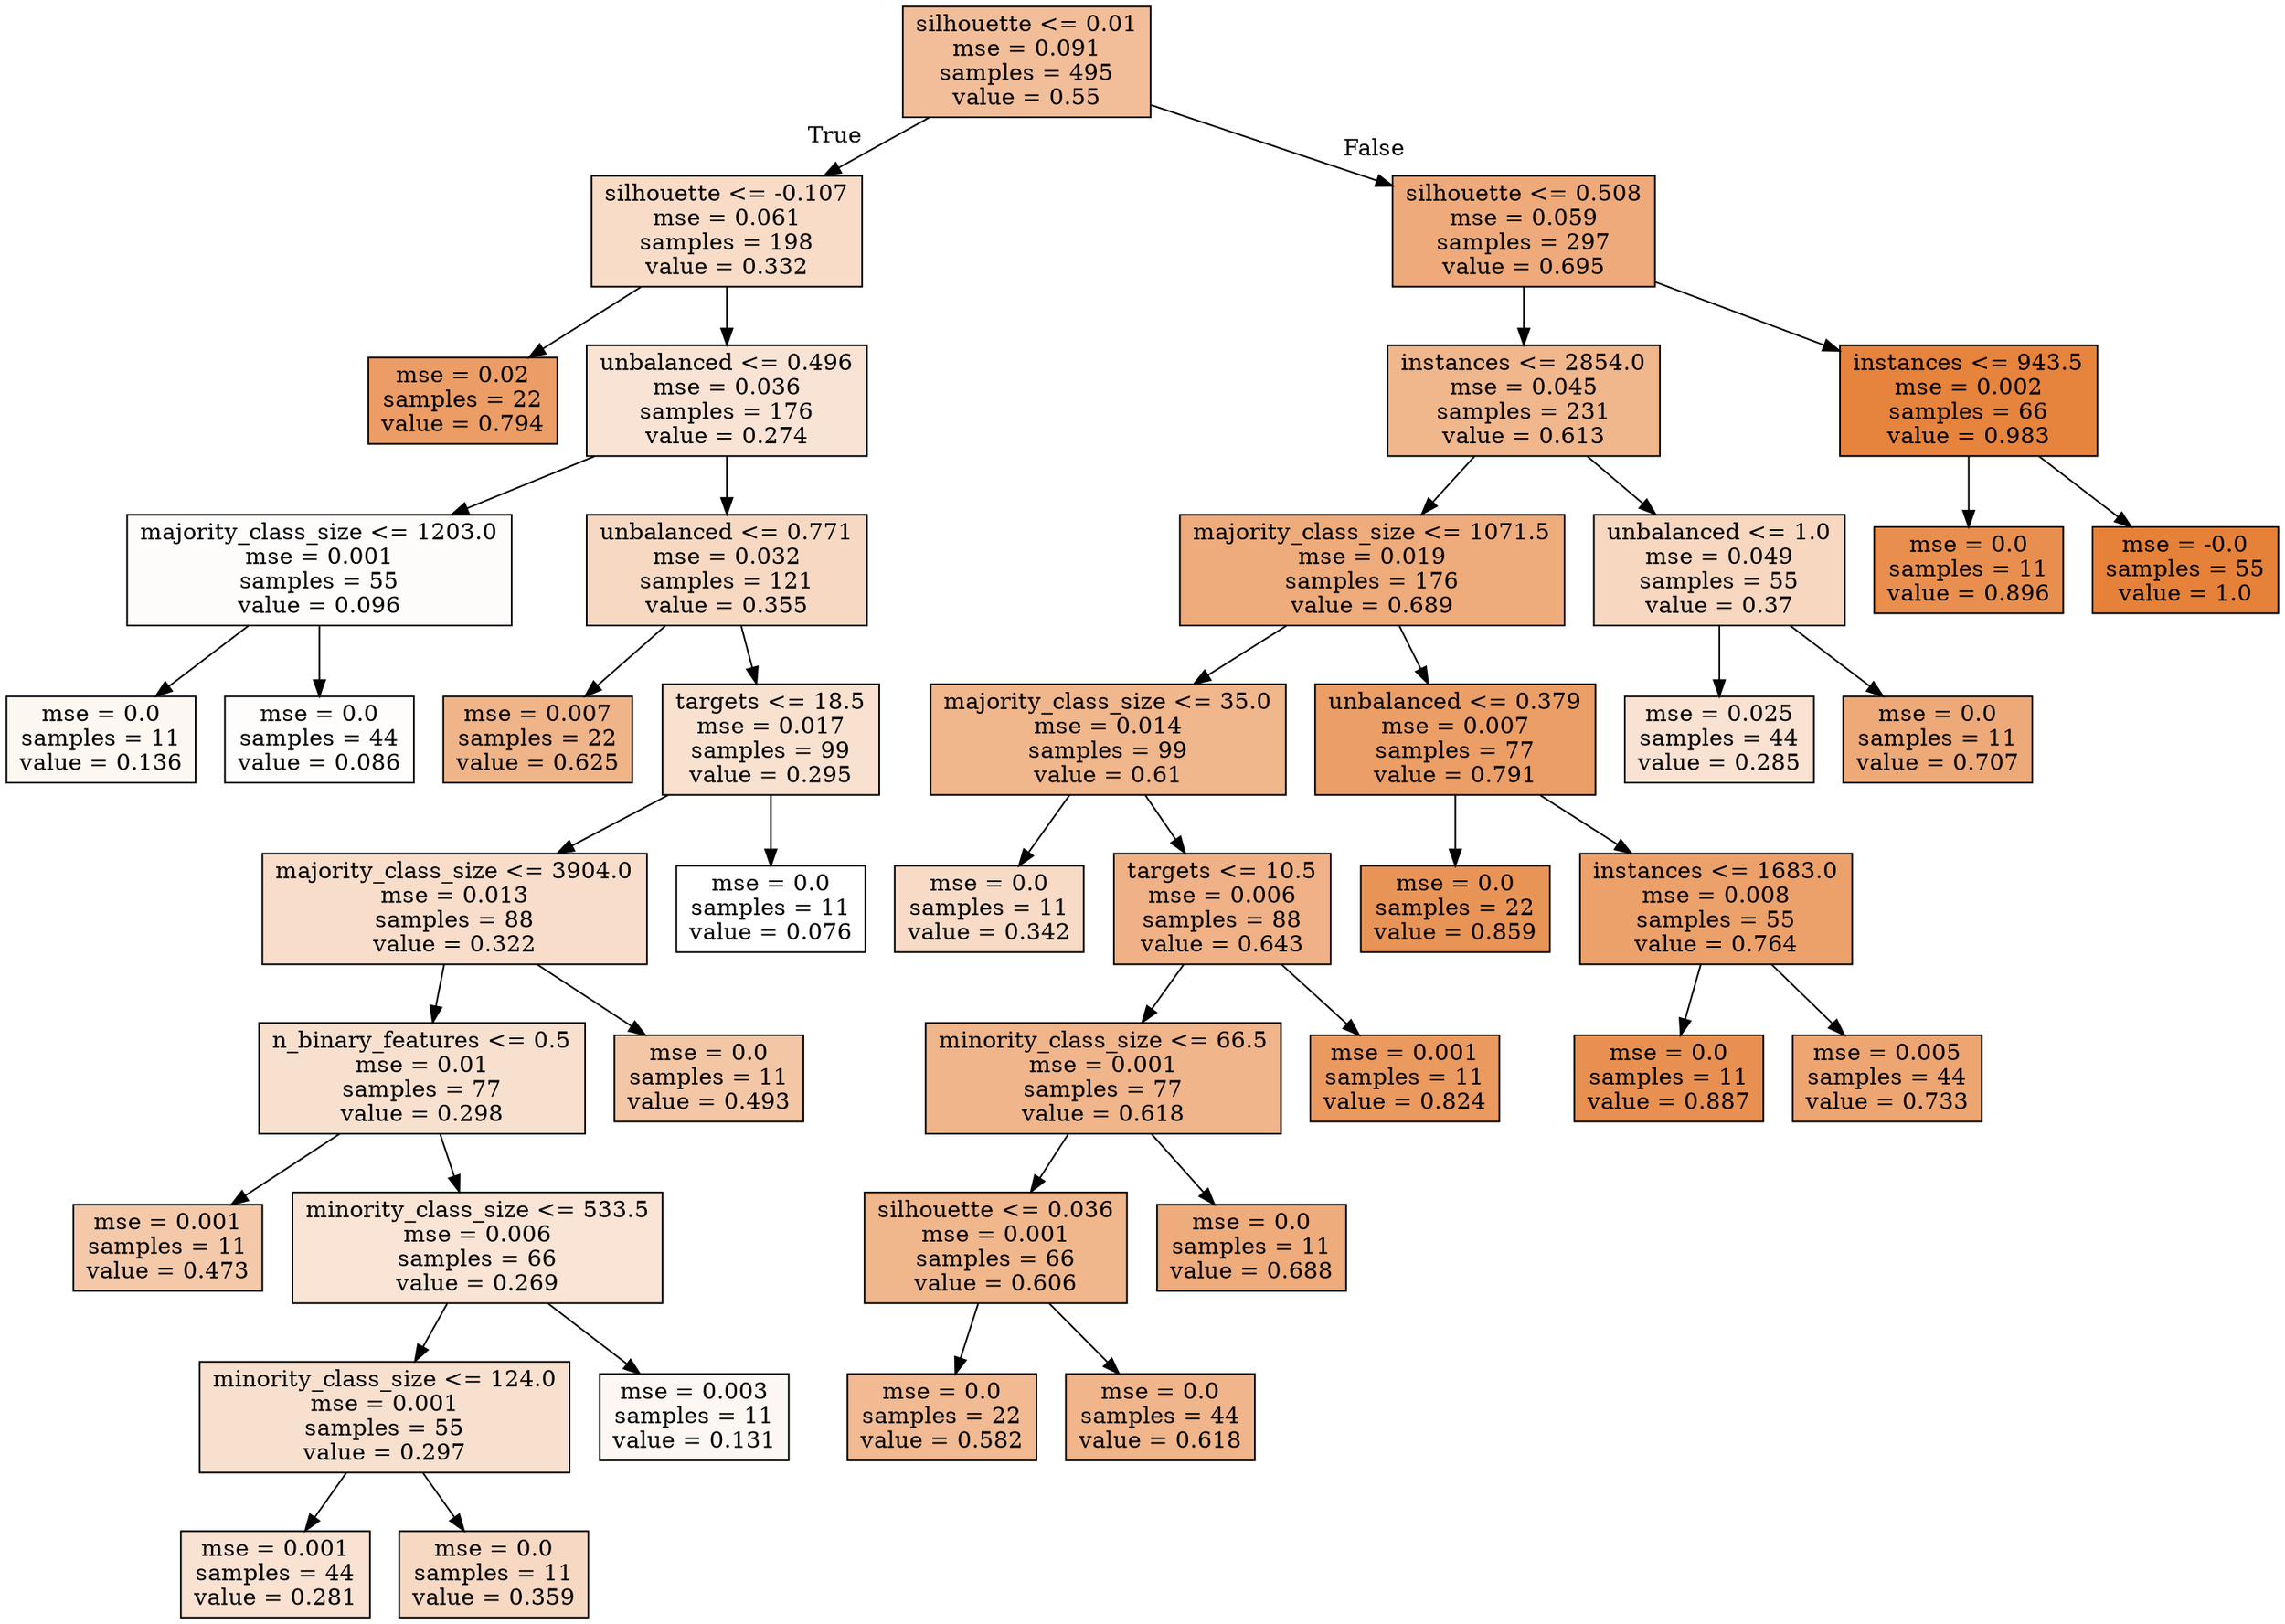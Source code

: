 digraph Tree {
node [shape=box, style="filled", color="black"] ;
0 [label="silhouette <= 0.01\nmse = 0.091\nsamples = 495\nvalue = 0.55", fillcolor="#e5813983"] ;
1 [label="silhouette <= -0.107\nmse = 0.061\nsamples = 198\nvalue = 0.332", fillcolor="#e5813947"] ;
0 -> 1 [labeldistance=2.5, labelangle=45, headlabel="True"] ;
2 [label="mse = 0.02\nsamples = 22\nvalue = 0.794", fillcolor="#e58139c6"] ;
1 -> 2 ;
3 [label="unbalanced <= 0.496\nmse = 0.036\nsamples = 176\nvalue = 0.274", fillcolor="#e5813937"] ;
1 -> 3 ;
4 [label="majority_class_size <= 1203.0\nmse = 0.001\nsamples = 55\nvalue = 0.096", fillcolor="#e5813905"] ;
3 -> 4 ;
5 [label="mse = 0.0\nsamples = 11\nvalue = 0.136", fillcolor="#e5813910"] ;
4 -> 5 ;
6 [label="mse = 0.0\nsamples = 44\nvalue = 0.086", fillcolor="#e5813903"] ;
4 -> 6 ;
7 [label="unbalanced <= 0.771\nmse = 0.032\nsamples = 121\nvalue = 0.355", fillcolor="#e581394d"] ;
3 -> 7 ;
8 [label="mse = 0.007\nsamples = 22\nvalue = 0.625", fillcolor="#e5813997"] ;
7 -> 8 ;
9 [label="targets <= 18.5\nmse = 0.017\nsamples = 99\nvalue = 0.295", fillcolor="#e581393c"] ;
7 -> 9 ;
10 [label="majority_class_size <= 3904.0\nmse = 0.013\nsamples = 88\nvalue = 0.322", fillcolor="#e5813944"] ;
9 -> 10 ;
11 [label="n_binary_features <= 0.5\nmse = 0.01\nsamples = 77\nvalue = 0.298", fillcolor="#e581393d"] ;
10 -> 11 ;
12 [label="mse = 0.001\nsamples = 11\nvalue = 0.473", fillcolor="#e581396d"] ;
11 -> 12 ;
13 [label="minority_class_size <= 533.5\nmse = 0.006\nsamples = 66\nvalue = 0.269", fillcolor="#e5813935"] ;
11 -> 13 ;
14 [label="minority_class_size <= 124.0\nmse = 0.001\nsamples = 55\nvalue = 0.297", fillcolor="#e581393d"] ;
13 -> 14 ;
15 [label="mse = 0.001\nsamples = 44\nvalue = 0.281", fillcolor="#e5813939"] ;
14 -> 15 ;
16 [label="mse = 0.0\nsamples = 11\nvalue = 0.359", fillcolor="#e581394e"] ;
14 -> 16 ;
17 [label="mse = 0.003\nsamples = 11\nvalue = 0.131", fillcolor="#e581390f"] ;
13 -> 17 ;
18 [label="mse = 0.0\nsamples = 11\nvalue = 0.493", fillcolor="#e5813973"] ;
10 -> 18 ;
19 [label="mse = 0.0\nsamples = 11\nvalue = 0.076", fillcolor="#e5813900"] ;
9 -> 19 ;
20 [label="silhouette <= 0.508\nmse = 0.059\nsamples = 297\nvalue = 0.695", fillcolor="#e58139ab"] ;
0 -> 20 [labeldistance=2.5, labelangle=-45, headlabel="False"] ;
21 [label="instances <= 2854.0\nmse = 0.045\nsamples = 231\nvalue = 0.613", fillcolor="#e5813994"] ;
20 -> 21 ;
22 [label="majority_class_size <= 1071.5\nmse = 0.019\nsamples = 176\nvalue = 0.689", fillcolor="#e58139a9"] ;
21 -> 22 ;
23 [label="majority_class_size <= 35.0\nmse = 0.014\nsamples = 99\nvalue = 0.61", fillcolor="#e5813993"] ;
22 -> 23 ;
24 [label="mse = 0.0\nsamples = 11\nvalue = 0.342", fillcolor="#e5813949"] ;
23 -> 24 ;
25 [label="targets <= 10.5\nmse = 0.006\nsamples = 88\nvalue = 0.643", fillcolor="#e581399d"] ;
23 -> 25 ;
26 [label="minority_class_size <= 66.5\nmse = 0.001\nsamples = 77\nvalue = 0.618", fillcolor="#e5813995"] ;
25 -> 26 ;
27 [label="silhouette <= 0.036\nmse = 0.001\nsamples = 66\nvalue = 0.606", fillcolor="#e5813992"] ;
26 -> 27 ;
28 [label="mse = 0.0\nsamples = 22\nvalue = 0.582", fillcolor="#e581398c"] ;
27 -> 28 ;
29 [label="mse = 0.0\nsamples = 44\nvalue = 0.618", fillcolor="#e5813996"] ;
27 -> 29 ;
30 [label="mse = 0.0\nsamples = 11\nvalue = 0.688", fillcolor="#e58139a9"] ;
26 -> 30 ;
31 [label="mse = 0.001\nsamples = 11\nvalue = 0.824", fillcolor="#e58139ce"] ;
25 -> 31 ;
32 [label="unbalanced <= 0.379\nmse = 0.007\nsamples = 77\nvalue = 0.791", fillcolor="#e58139c5"] ;
22 -> 32 ;
33 [label="mse = 0.0\nsamples = 22\nvalue = 0.859", fillcolor="#e58139d8"] ;
32 -> 33 ;
34 [label="instances <= 1683.0\nmse = 0.008\nsamples = 55\nvalue = 0.764", fillcolor="#e58139be"] ;
32 -> 34 ;
35 [label="mse = 0.0\nsamples = 11\nvalue = 0.887", fillcolor="#e58139e0"] ;
34 -> 35 ;
36 [label="mse = 0.005\nsamples = 44\nvalue = 0.733", fillcolor="#e58139b5"] ;
34 -> 36 ;
37 [label="unbalanced <= 1.0\nmse = 0.049\nsamples = 55\nvalue = 0.37", fillcolor="#e5813951"] ;
21 -> 37 ;
38 [label="mse = 0.025\nsamples = 44\nvalue = 0.285", fillcolor="#e581393a"] ;
37 -> 38 ;
39 [label="mse = 0.0\nsamples = 11\nvalue = 0.707", fillcolor="#e58139ae"] ;
37 -> 39 ;
40 [label="instances <= 943.5\nmse = 0.002\nsamples = 66\nvalue = 0.983", fillcolor="#e58139fa"] ;
20 -> 40 ;
41 [label="mse = 0.0\nsamples = 11\nvalue = 0.896", fillcolor="#e58139e2"] ;
40 -> 41 ;
42 [label="mse = -0.0\nsamples = 55\nvalue = 1.0", fillcolor="#e58139ff"] ;
40 -> 42 ;
}